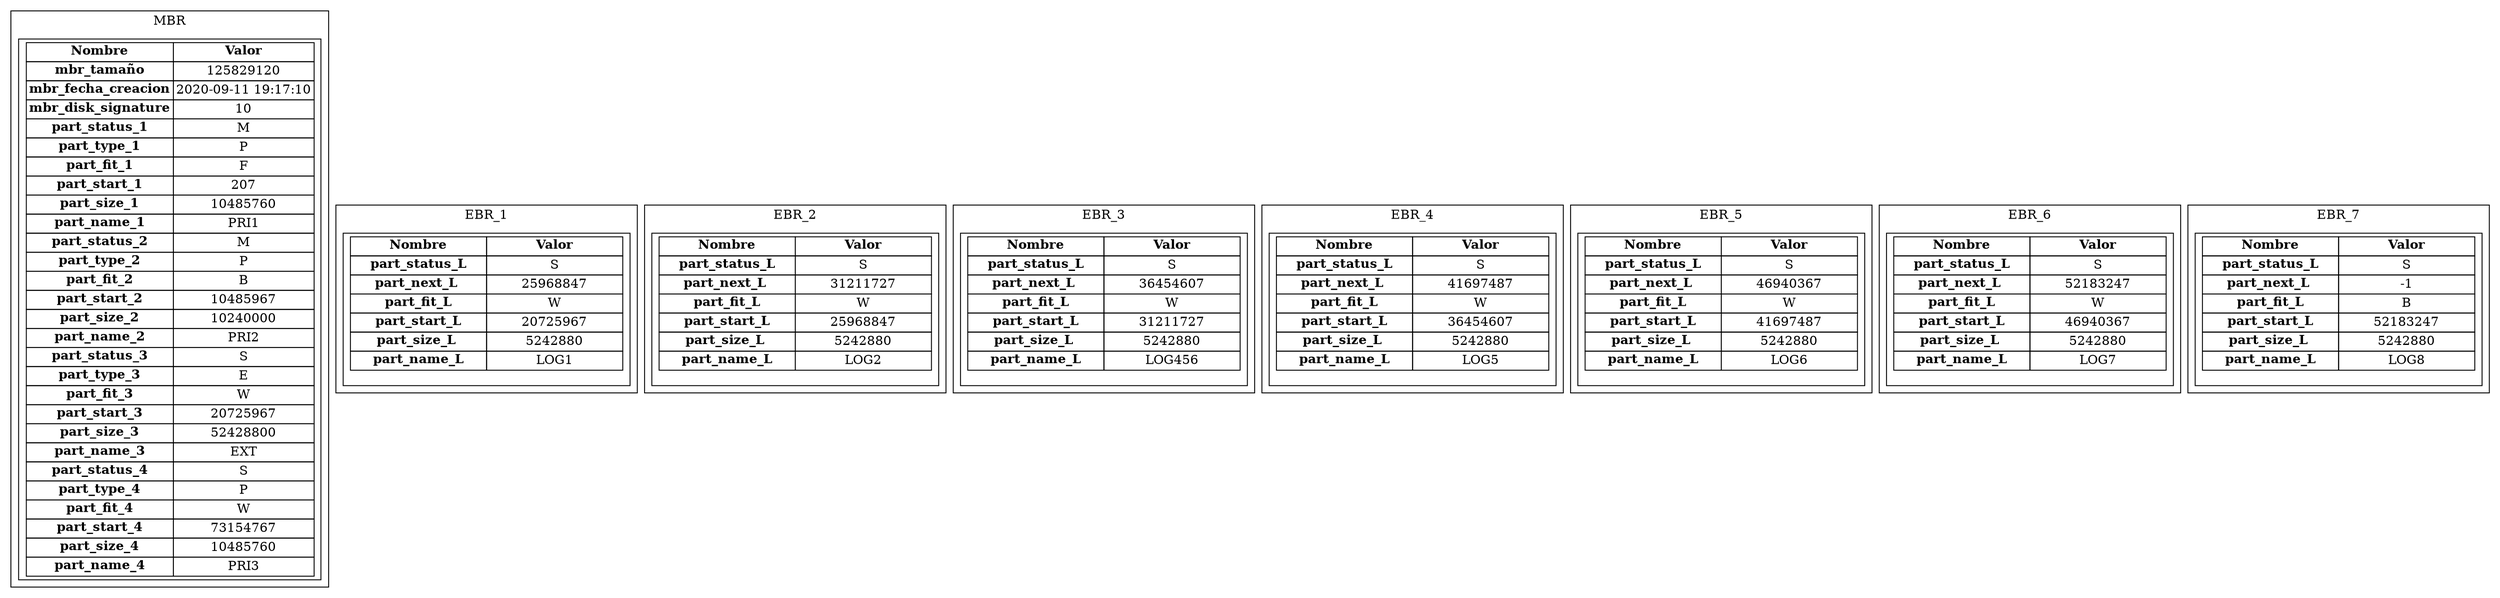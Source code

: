 digraph G{ 
subgraph cluster{
 label="MBR" 
rmbr[shape=box,label=<
<table border='0' cellborder='1' cellspacing='0' width='300'  height='200' >
<tr>  <td width='150'> <b>Nombre</b> </td> <td width='150'> <b>Valor</b> </td>  </tr>
<tr>  <td><b>mbr_tamaño</b></td><td>125829120</td>  </tr>
<tr>  <td><b>mbr_fecha_creacion</b></td> <td>2020-09-11 19:17:10</td>  </tr>
<tr>  <td><b>mbr_disk_signature</b></td> <td>10</td>  </tr>
<tr>  <td><b>part_status_1</b></td> <td>M</td>  </tr>
<tr>  <td><b>part_type_1</b></td> <td>P</td>  </tr>
<tr>  <td><b>part_fit_1</b></td> <td>F</td>  </tr>
<tr>  <td><b>part_start_1</b></td> <td>207</td>  </tr>
<tr>  <td><b>part_size_1</b></td> <td>10485760</td>  </tr>
<tr>  <td><b>part_name_1</b></td> <td>PRI1</td>  </tr>
<tr>  <td><b>part_status_2</b></td> <td>M</td>  </tr>
<tr>  <td><b>part_type_2</b></td> <td>P</td>  </tr>
<tr>  <td><b>part_fit_2</b></td> <td>B</td>  </tr>
<tr>  <td><b>part_start_2</b></td> <td>10485967</td>  </tr>
<tr>  <td><b>part_size_2</b></td> <td>10240000</td>  </tr>
<tr>  <td><b>part_name_2</b></td> <td>PRI2</td>  </tr>
<tr>  <td><b>part_status_3</b></td> <td>S</td>  </tr>
<tr>  <td><b>part_type_3</b></td> <td>E</td>  </tr>
<tr>  <td><b>part_fit_3</b></td> <td>W</td>  </tr>
<tr>  <td><b>part_start_3</b></td> <td>20725967</td>  </tr>
<tr>  <td><b>part_size_3</b></td> <td>52428800</td>  </tr>
<tr>  <td><b>part_name_3</b></td> <td>EXT</td>  </tr>
<tr>  <td><b>part_status_4</b></td> <td>S</td>  </tr>
<tr>  <td><b>part_type_4</b></td> <td>P</td>  </tr>
<tr>  <td><b>part_fit_4</b></td> <td>W</td>  </tr>
<tr>  <td><b>part_start_4</b></td> <td>73154767</td>  </tr>
<tr>  <td><b>part_size_4</b></td> <td>10485760</td>  </tr>
<tr>  <td><b>part_name_4</b></td> <td>PRI3</td>  </tr>
</table>
 >];
}
subgraph cluster_1{
 label="EBR_1"
nebr_1[shape=box, label=<
<table border='0' cellborder='1' cellspacing='0'  width='300' height='160' >
 <tr>  <td width='150'><b>Nombre</b></td> <td width='150'><b>Valor</b></td>  </tr>
<tr>  <td><b>part_status_L</b></td> <td>S</td>  </tr>
<tr>  <td><b>part_next_L </b></td> <td>25968847</td>  </tr>
<tr>  <td><b>part_fit_L</b></td> <td>W</td>  </tr>
<tr>  <td><b>part_start_L</b></td> <td>20725967</td>  </tr>
<tr>  <td><b>part_size_L </b></td> <td>5242880</td>  </tr>
<tr>  <td><b>part_name_L</b></td> <td>LOG1</td>  </tr>
</table>
 >];
}
subgraph cluster_2{
 label="EBR_2"
nebr_2[shape=box, label=<
<table border='0' cellborder='1' cellspacing='0'  width='300' height='160' >
 <tr>  <td width='150'><b>Nombre</b></td> <td width='150'><b>Valor</b></td>  </tr>
<tr>  <td><b>part_status_L</b></td> <td>S</td>  </tr>
<tr>  <td><b>part_next_L </b></td> <td>31211727</td>  </tr>
<tr>  <td><b>part_fit_L</b></td> <td>W</td>  </tr>
<tr>  <td><b>part_start_L</b></td> <td>25968847</td>  </tr>
<tr>  <td><b>part_size_L </b></td> <td>5242880</td>  </tr>
<tr>  <td><b>part_name_L</b></td> <td>LOG2</td>  </tr>
</table>
 >];
}
subgraph cluster_3{
 label="EBR_3"
nebr_3[shape=box, label=<
<table border='0' cellborder='1' cellspacing='0'  width='300' height='160' >
 <tr>  <td width='150'><b>Nombre</b></td> <td width='150'><b>Valor</b></td>  </tr>
<tr>  <td><b>part_status_L</b></td> <td>S</td>  </tr>
<tr>  <td><b>part_next_L </b></td> <td>36454607</td>  </tr>
<tr>  <td><b>part_fit_L</b></td> <td>W</td>  </tr>
<tr>  <td><b>part_start_L</b></td> <td>31211727</td>  </tr>
<tr>  <td><b>part_size_L </b></td> <td>5242880</td>  </tr>
<tr>  <td><b>part_name_L</b></td> <td>LOG456</td>  </tr>
</table>
 >];
}
subgraph cluster_4{
 label="EBR_4"
nebr_4[shape=box, label=<
<table border='0' cellborder='1' cellspacing='0'  width='300' height='160' >
 <tr>  <td width='150'><b>Nombre</b></td> <td width='150'><b>Valor</b></td>  </tr>
<tr>  <td><b>part_status_L</b></td> <td>S</td>  </tr>
<tr>  <td><b>part_next_L </b></td> <td>41697487</td>  </tr>
<tr>  <td><b>part_fit_L</b></td> <td>W</td>  </tr>
<tr>  <td><b>part_start_L</b></td> <td>36454607</td>  </tr>
<tr>  <td><b>part_size_L </b></td> <td>5242880</td>  </tr>
<tr>  <td><b>part_name_L</b></td> <td>LOG5</td>  </tr>
</table>
 >];
}
subgraph cluster_5{
 label="EBR_5"
nebr_5[shape=box, label=<
<table border='0' cellborder='1' cellspacing='0'  width='300' height='160' >
 <tr>  <td width='150'><b>Nombre</b></td> <td width='150'><b>Valor</b></td>  </tr>
<tr>  <td><b>part_status_L</b></td> <td>S</td>  </tr>
<tr>  <td><b>part_next_L </b></td> <td>46940367</td>  </tr>
<tr>  <td><b>part_fit_L</b></td> <td>W</td>  </tr>
<tr>  <td><b>part_start_L</b></td> <td>41697487</td>  </tr>
<tr>  <td><b>part_size_L </b></td> <td>5242880</td>  </tr>
<tr>  <td><b>part_name_L</b></td> <td>LOG6</td>  </tr>
</table>
 >];
}
subgraph cluster_6{
 label="EBR_6"
nebr_6[shape=box, label=<
<table border='0' cellborder='1' cellspacing='0'  width='300' height='160' >
 <tr>  <td width='150'><b>Nombre</b></td> <td width='150'><b>Valor</b></td>  </tr>
<tr>  <td><b>part_status_L</b></td> <td>S</td>  </tr>
<tr>  <td><b>part_next_L </b></td> <td>52183247</td>  </tr>
<tr>  <td><b>part_fit_L</b></td> <td>W</td>  </tr>
<tr>  <td><b>part_start_L</b></td> <td>46940367</td>  </tr>
<tr>  <td><b>part_size_L </b></td> <td>5242880</td>  </tr>
<tr>  <td><b>part_name_L</b></td> <td>LOG7</td>  </tr>
</table>
 >];
}
subgraph cluster_7{
 label="EBR_7"
nebr_7[shape=box, label=<
<table border='0' cellborder='1' cellspacing='0'  width='300' height='160' >
 <tr>  <td width='150'><b>Nombre</b></td> <td width='150'><b>Valor</b></td>  </tr>
<tr>  <td><b>part_status_L</b></td> <td>S</td>  </tr>
<tr>  <td><b>part_next_L </b></td> <td>-1</td>  </tr>
<tr>  <td><b>part_fit_L</b></td> <td>B</td>  </tr>
<tr>  <td><b>part_start_L</b></td> <td>52183247</td>  </tr>
<tr>  <td><b>part_size_L </b></td> <td>5242880</td>  </tr>
<tr>  <td><b>part_name_L</b></td> <td>LOG8</td>  </tr>
</table>
 >];
}
}
